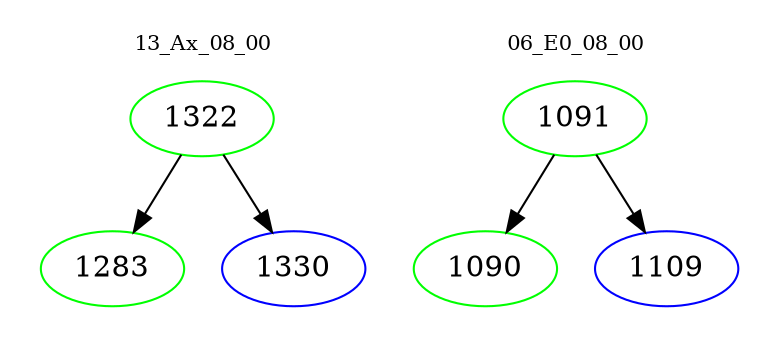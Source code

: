 digraph{
subgraph cluster_0 {
color = white
label = "13_Ax_08_00";
fontsize=10;
T0_1322 [label="1322", color="green"]
T0_1322 -> T0_1283 [color="black"]
T0_1283 [label="1283", color="green"]
T0_1322 -> T0_1330 [color="black"]
T0_1330 [label="1330", color="blue"]
}
subgraph cluster_1 {
color = white
label = "06_E0_08_00";
fontsize=10;
T1_1091 [label="1091", color="green"]
T1_1091 -> T1_1090 [color="black"]
T1_1090 [label="1090", color="green"]
T1_1091 -> T1_1109 [color="black"]
T1_1109 [label="1109", color="blue"]
}
}
